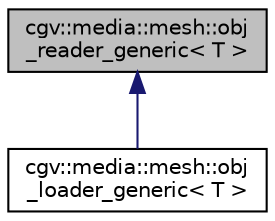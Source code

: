 digraph "cgv::media::mesh::obj_reader_generic&lt; T &gt;"
{
  bgcolor="transparent";
  edge [fontname="Helvetica",fontsize="10",labelfontname="Helvetica",labelfontsize="10"];
  node [fontname="Helvetica",fontsize="10",shape=record];
  Node1 [label="cgv::media::mesh::obj\l_reader_generic\< T \>",height=0.2,width=0.4,color="black", fillcolor="grey75", style="filled", fontcolor="black"];
  Node1 -> Node2 [dir="back",color="midnightblue",fontsize="10",style="solid",fontname="Helvetica"];
  Node2 [label="cgv::media::mesh::obj\l_loader_generic\< T \>",height=0.2,width=0.4,color="black",URL="$a00158.html"];
}
